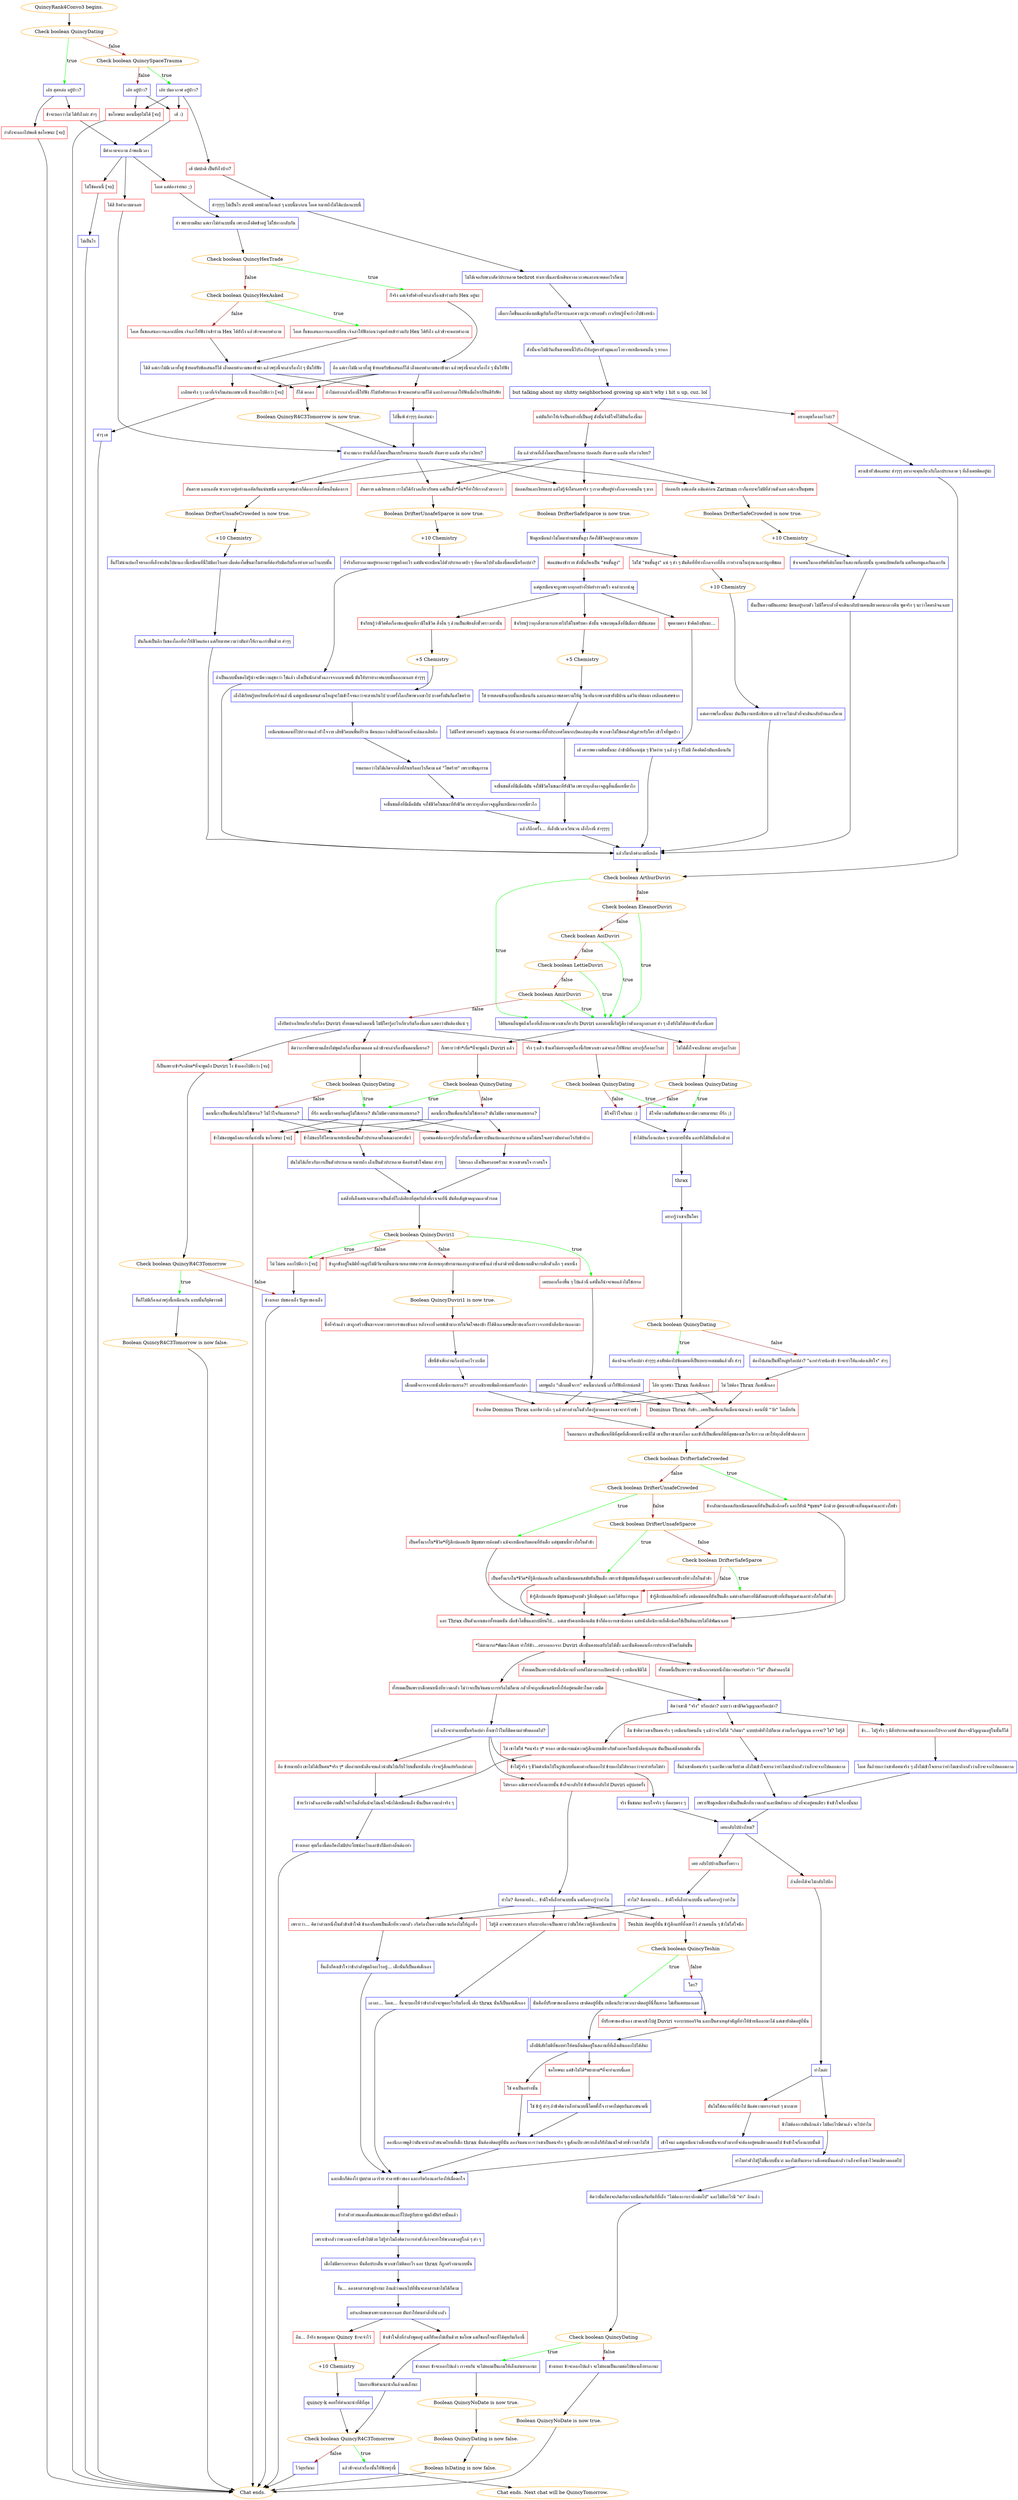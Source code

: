 digraph {
	"QuincyRank4Convo3 begins." [color=orange];
		"QuincyRank4Convo3 begins." -> j1110621203;
	j1110621203 [label="Check boolean QuincyDating",color=orange];
		j1110621203 -> j2125112749 [label=true,color=green];
		j1110621203 -> j1696378742 [label=false,color=brown];
	j2125112749 [label="เอ้ย สุดหล่อ อยู่ป่าว?",shape=box,color=blue];
		j2125112749 -> j2639516418;
		j2125112749 -> j2901916571;
	j1696378742 [label="Check boolean QuincySpaceTrauma",color=orange];
		j1696378742 -> j661620272 [label=true,color=green];
		j1696378742 -> j1390329203 [label=false,color=brown];
	j2639516418 [label="ข้าจะบอกว่าไม่ ได้ยังไงล่ะ ฮ่าๆ",shape=box,color=red];
		j2639516418 -> j1213367439;
	j2901916571 [label="กำลังจะออกไปพอดี ขอโทษนะ [จบ]",shape=box,color=red];
		j2901916571 -> "Chat ends.";
	j661620272 [label="เอ้ย ปมอวกาศ อยู่ป่าว?",shape=box,color=blue];
		j661620272 -> j3184922246;
		j661620272 -> j3583048174;
		j661620272 -> j811009126;
	j1390329203 [label="เอ้ย อยู่ป่าว?",shape=box,color=blue];
		j1390329203 -> j3583048174;
		j1390329203 -> j811009126;
	j1213367439 [label="มีคำถามจะถาม ถ้าพอมีเวลา",shape=box,color=blue];
		j1213367439 -> j507681295;
		j1213367439 -> j2060281984;
		j1213367439 -> j3593917773;
	"Chat ends." [color=orange];
	j3184922246 [label="เฮ้ ปมปกติ เป็นยังไงบ้าง?",shape=box,color=red];
		j3184922246 -> j3141505212;
	j3583048174 [label="เฮ้ :)",shape=box,color=red];
		j3583048174 -> j1213367439;
	j811009126 [label="ขอโทษนะ ตอนนี้คุยไม่ได้ [จบ]",shape=box,color=red];
		j811009126 -> "Chat ends.";
	j507681295 [label="ได้สิ ยิงคำถามมาเลย",shape=box,color=red];
		j507681295 -> j3018079212;
	j2060281984 [label="โอเค แต่ต้องจ่ายนะ ;)",shape=box,color=red];
		j2060281984 -> j3406940755;
	j3593917773 [label="ไม่ใช่ตอนนี้ [จบ]",shape=box,color=red];
		j3593917773 -> j4092317258;
	j3141505212 [label="ฮ่าๆๆๆๆ ไม่เป็นไร สบายดี เคยผ่านเรื่องแย่ ๆ แบบนี้มาก่อน โอเค หมายถึงไม่ได้แปลกแบบนี้",shape=box,color=blue];
		j3141505212 -> j1956060453;
	j3018079212 [label="คำถามแรก ย่านที่เอ็งโตมาเป็นแบบไหนเหรอ ปลอดภัย อันตราย แออัด หรือว่าเงียบ?",shape=box,color=blue];
		j3018079212 -> j3837298628;
		j3018079212 -> j1001715905;
		j3018079212 -> j2697259838;
		j3018079212 -> j745014139;
	j3406940755 [label="ฮ่า พยายามดีนะ แต่เราไม่ทำแบบนั้น เพราะเอ็งติดข้าอยู่ ไม่ใช่ทางกลับกัน",shape=box,color=blue];
		j3406940755 -> j3044209487;
	j4092317258 [label="ไม่เป็นไร",shape=box,color=blue];
		j4092317258 -> "Chat ends.";
	j1956060453 [label="ไม่ได้เจอกับพวกสัตว์ประหลาด techrot ห่าเหวนี่และนักเดินทางอวกาศและอนาคตอะไรก็ตาม",shape=box,color=blue];
		j1956060453 -> j3168669495;
	j3837298628 [label="ปลอดภัย แต่แออัด แม้แต่ก่อน Zariman เราก็แทบจะไม่มีที่ส่วนตัวเลย แต่เราเป็นชุมชน",shape=box,color=red];
		j3837298628 -> j1649006949;
	j1001715905 [label="อันตราย และแออัด พวกเราอยู่อย่างแออัดกันแน่นขนัด และทุกคนต่างก็ต้องการสิ่งที่คนอื่นต้องการ",shape=box,color=red];
		j1001715905 -> j3952933384;
	j2697259838 [label="อันตราย แต่เงียบสงบ เราไม่ได้กังวลเกี่ยวกับคน แต่เป็นสิ่ง*อื่น*ที่ทำให้เรากลัวมากกว่า",shape=box,color=red];
		j2697259838 -> j3722789498;
	j745014139 [label="ปลอดภัยและเงียบสงบ แต่ไม่รู้จักใครเลยจริง ๆ เราอาศัยอยู่ห่างไกลจากคนอื่น ๆ มาก",shape=box,color=red];
		j745014139 -> j1419033118;
	j3044209487 [label="Check boolean QuincyHexTrade",color=orange];
		j3044209487 -> j215195972 [label=true,color=green];
		j3044209487 -> j2949866697 [label=false,color=brown];
	j3168669495 [label="เมื่อเราโตขึ้นและต้องเผชิญกับเรื่องไร้สาระและความวุ่นวายรอบตัว เราเรียนรู้ที่จะก้าวไปข้างหน้า",shape=box,color=blue];
		j3168669495 -> j1885273045;
	j1649006949 [label="Boolean DrifterSafeCrowded is now true.",color=orange];
		j1649006949 -> j1805898709;
	j3952933384 [label="Boolean DrifterUnsafeCrowded is now true.",color=orange];
		j3952933384 -> j3227744384;
	j3722789498 [label="Boolean DrifterUnsafeSparce is now true.",color=orange];
		j3722789498 -> j2798999890;
	j1419033118 [label="Boolean DrifterSafeSparce is now true.",color=orange];
		j1419033118 -> j2235428000;
	j215195972 [label="ก็จริง แต่เจ้ายังค้างที่จะเล่าเรื่องเข้าร่วมกับ Hex อยู่นะ",shape=box,color=red];
		j215195972 -> j2919751143;
	j2949866697 [label="Check boolean QuincyHexAsked",color=orange];
		j2949866697 -> j1048762524 [label=true,color=green];
		j2949866697 -> j4157599547 [label=false,color=brown];
	j1885273045 [label="ดังนั้นจะไม่มีวันเห็นชายคนนี้ไปร้องไห้อยู่ตรงหัวมุมและโวยวายเหมือนคนอื่น ๆ หรอก",shape=box,color=blue];
		j1885273045 -> j3789167958;
	j1805898709 [label="+10 Chemistry",color=orange];
		j1805898709 -> j1810594893;
	j3227744384 [label="+10 Chemistry",color=orange];
		j3227744384 -> j949863627;
	j2798999890 [label="+10 Chemistry",color=orange];
		j2798999890 -> j738963839;
	j2235428000 [label="ฟังดูเหมือนถ้าไม่โตมาย่านชนชั้นสูง ก็คงใช้ชีวิตอยู่ท่ามกลางชนบท",shape=box,color=blue];
		j2235428000 -> j1088260512;
		j2235428000 -> j3452685679;
	j2919751143 [label="อือ แต่เราไม่มีเวลาทั้งคู่ ข้ายอมรับข้อเสนอก็ได้ เอ็งตอบคำถามของข้ามา แล้วพรุ่งนี้จะเล่าเรื่องโง่ ๆ นั่นให้ฟัง",shape=box,color=blue];
		j2919751143 -> j1680366763;
		j2919751143 -> j3288103602;
		j2919751143 -> j2987565930;
	j1048762524 [label="โอเค งั้นขอเสนอการแลกเปลี่ยน เจ้าเล่าให้ฟังก่อนว่าสุดท้ายเข้าร่วมกับ Hex ได้ยังไง แล้วข้าจะตอบคำถาม",shape=box,color=red];
		j1048762524 -> j1854366593;
	j4157599547 [label="โอเค งั้นขอเสนอการแลกเปลี่ยน เจ้าเล่าให้ฟังว่าเข้าร่วม Hex ได้ยังไง แล้วข้าจะตอบคำถาม",shape=box,color=red];
		j4157599547 -> j1854366593;
	j3789167958 [label="but talking about my shitty neighborhood growing up ain't why i hit u up, cuz. lol",shape=box,color=blue];
		j3789167958 -> j4248965532;
		j3789167958 -> j2341068754;
	j1810594893 [label="ข้าเจอคนในกองทัพที่เติบโตมาในสถานที่แบบนั้น ทุกคนเบียดอัดกัน แต่ก็คอยดูแลกันและกัน",shape=box,color=blue];
		j1810594893 -> j4243453536;
	j949863627 [label="งั้นก็ไม่น่าแปลกใจหรอกที่เอ็งจะเดินไปมาแถวนี้เหมือนที่นี่ไม่มีอะไรเลย เมื่อต้องโตขึ้นมาในย่านที่ต้องรับมือกับเรื่องห่าเหวอะไรแบบนั้น",shape=box,color=blue];
		j949863627 -> j128733214;
	j738963839 [label="ที่จริงก็อยากถามอยู่หรอกนะว่าพูดถึงอะไร แต่มันจะเหมือนไอ้ตัวประหลาดบ้า ๆ ที่คลานไปทั่วเมืองนี้ตอนนี้หรือเปล่า?",shape=box,color=blue];
		j738963839 -> j2192562518;
	j1088260512 [label="ไม่ใช่ \"ชนชั้นสูง\" แน่ ๆ ฮ่า ๆ มันคือที่ที่ห่างไกลจากที่อื่น เราทำงานในทุ่งนาและปลูกพืชผล",shape=box,color=red];
		j1088260512 -> j1625656875;
	j3452685679 [label="พ่อแม่ของข้ารวย ดังนั้นก็คงเป็น \"ชนชั้นสูง\"",shape=box,color=red];
		j3452685679 -> j436439780;
	j1680366763 [label="ก็ได้ ตกลง",shape=box,color=red];
		j1680366763 -> j3795885501;
	j3288103602 [label="ถ้าไม่อยากเล่าเรื่องนี้ให้ฟัง ก็ไม่บังคับหรอก ข้าจะตอบคำถามก็ได้ และถ้าอยากเล่าให้ฟังเมื่อไหร่ก็ยินดีรับฟัง",shape=box,color=red];
		j3288103602 -> j1314991918;
	j2987565930 [label="เกลียดจริง ๆ เวลาที่เจ้าเริ่มเล่นเกมพวกนี้ ข้าออกไปดีกว่า [จบ]",shape=box,color=red];
		j2987565930 -> j475344379;
	j1854366593 [label="ได้สิ แต่เราไม่มีเวลาทั้งคู่ ข้ายอมรับข้อเสนอก็ได้ เอ็งตอบคำถามของข้ามา แล้วพรุ่งนี้จะเล่าเรื่องโง่ ๆ นั่นให้ฟัง",shape=box,color=blue];
		j1854366593 -> j1680366763;
		j1854366593 -> j3288103602;
		j1854366593 -> j2987565930;
	j4248965532 [label="อยากคุยเรื่องอะไรล่ะ?",shape=box,color=red];
		j4248965532 -> j660640587;
	j2341068754 [label="แต่มันก็ทำให้เจ้าเป็นอย่างที่เป็นอยู่ ดังนั้นจึงดีใจที่ได้ยินเรื่องนี้นะ",shape=box,color=red];
		j2341068754 -> j2455524606;
	j4243453536 [label="นั่นเป็นความฝันเลยนะ มีคนอยู่รอบตัว ไม่มีใครกลัวที่จะเดินกลับบ้านคนเดียวตอนกลางคืน พูดจริง ๆ นะว่าโคตรอิจฉาเลย",shape=box,color=blue];
		j4243453536 -> j674310528;
	j128733214 [label="มันก็แค่เป็นอีกวันของโลกที่ทำให้ชีวิตแย่ลง แต่ก็หมายความว่ามันทำให้เราแกร่งขึ้นด้วย ฮ่าๆๆ",shape=box,color=blue];
		j128733214 -> j674310528;
	j2192562518 [label="ถ้าเป็นแบบนั้นขอไม่รู้น่าจะมีความสุขกว่า ใช่แล้ว เอ็งเป็นนักล่าตัวฉกาจจากอนาคตนี่ มันให้บรรยากาศแบบนั้นออกมาเลย ฮ่าๆๆๆ",shape=box,color=blue];
		j2192562518 -> j674310528;
	j1625656875 [label="+10 Chemistry",color=orange];
		j1625656875 -> j1592415520;
	j436439780 [label="แต่ดูเหมือนจะถูกพรากทุกอย่างไปอย่างรวดเร็ว คงลำบากน่าดู",shape=box,color=blue];
		j436439780 -> j740172798;
		j436439780 -> j993899753;
		j436439780 -> j3818080381;
	j3795885501 [label="Boolean QuincyR4C3Tomorrow is now true.",color=orange];
		j3795885501 -> j3018079212;
	j1314991918 [label="ไอ้ขี้แพ้ ฮ่าๆๆๆ ล้อเล่นน่า",shape=box,color=blue];
		j1314991918 -> j3018079212;
	j475344379 [label="ฮ่าๆ เค",shape=box,color=blue];
		j475344379 -> "Chat ends.";
	j660640587 [label="ตรงเข้าหัวข้อเลยนะ ฮ่าๆๆๆ อยากจะคุยเกี่ยวกับโลกประหลาด ๆ ที่เอ็งเคยติดอยู่น่ะ",shape=box,color=blue];
		j660640587 -> j3208860544;
	j2455524606 [label="อืม แล้วย่านที่เอ็งโตมาเป็นแบบไหนเหรอ ปลอดภัย อันตราย แออัด หรือว่าเงียบ?",shape=box,color=blue];
		j2455524606 -> j3837298628;
		j2455524606 -> j1001715905;
		j2455524606 -> j2697259838;
		j2455524606 -> j745014139;
	j674310528 [label="แล้วก็มาถึงคำถามที่เหลือ",shape=box,color=blue];
		j674310528 -> j3208860544;
	j1592415520 [label="แต่เคารพเรื่องนั้นนะ มันเป็นงานหนักชิบหาย แม้ว่าจะไม่กลัวที่จะเดินกลับบ้านเองก็ตาม",shape=box,color=blue];
		j1592415520 -> j674310528;
	j740172798 [label="พูดตามตรง ข้าคิดถึงมันนะ...",shape=box,color=red];
		j740172798 -> j4137183872;
	j993899753 [label="ข้าเรียนรู้ว่าทุกสิ่งสามารถหายไปได้ในพริบตา ดังนั้น จงขอบคุณสิ่งที่มีเมื่อเรามีมันเสมอ",shape=box,color=red];
		j993899753 -> j3899851327;
	j3818080381 [label="ข้าเรียนรู้ว่าชีวิตคือเรื่องของผู้คนที่เรามีในชีวิต สิ่งอื่น ๆ ล้วนเป็นเพียงสิ่งชั่วคราวเท่านั้น",shape=box,color=red];
		j3818080381 -> j3644685008;
	j3208860544 [label="Check boolean ArthurDuviri",color=orange];
		j3208860544 -> j3975205473 [label=true,color=green];
		j3208860544 -> j2662897944 [label=false,color=brown];
	j4137183872 [label="เฮ้ เคารพความคิดนั้นนะ ถ้าข้ามีที่นอนนุ่ม ๆ ชีวิตง่าย ๆ แล้วจู่ ๆ ก็ไม่มี ก็คงคิดถึงมันเหมือนกัน",shape=box,color=blue];
		j4137183872 -> j674310528;
	j3899851327 [label="+5 Chemistry",color=orange];
		j3899851327 -> j706937251;
	j3644685008 [label="+5 Chemistry",color=orange];
		j3644685008 -> j2273534513;
	j3975205473 [label="ได้ยินคนอื่นพูดถึงเรื่องที่เอ็งบอกพวกเขาเกี่ยวกับ Duviri และตอนนี้เริ่มรู้สึกว่าตัวเองถูกละเลย ฮ่า ๆ เอ็งยังไม่ได้บอกข้าเรื่องนี้เลย",shape=box,color=blue];
		j3975205473 -> j3491073814;
		j3975205473 -> j2516243385;
	j2662897944 [label="Check boolean EleanorDuviri",color=orange];
		j2662897944 -> j3975205473 [label=true,color=green];
		j2662897944 -> j1761927700 [label=false,color=brown];
	j706937251 [label="ใช่ ยายสอนข้าแบบนั้นเหมือนกัน และแสดงภาพสงครามให้ดู วินาทีแรกพวกเขายังมีบ้าน แต่วินาทีต่อมา เหลือแค่เศษซาก",shape=box,color=blue];
		j706937251 -> j2361124359;
	j2273534513 [label="เอ็งได้เรียนรู้บทเรียนที่แท้จริงแล้วนี่ แต่ดูเหมือนคนส่วนใหญ่จะไม่เข้าใจจนกว่าจะสายเกินไป บางครั้งโลกก็พาพวกเขาไป บางครั้งมันก็แค่โชคร้าย",shape=box,color=blue];
		j2273534513 -> j2934192510;
	j3491073814 [label="ไม่ได้ตั้งใจจะเลี่ยงนะ อยากรู้อะไรล่ะ",shape=box,color=red];
		j3491073814 -> j4028258358;
	j2516243385 [label="ก็เพราะว่าข้า*เบื่อ*ที่จะพูดถึง Duviri แล้ว",shape=box,color=red];
		j2516243385 -> j3251882892;
	j1761927700 [label="Check boolean AoiDuviri",color=orange];
		j1761927700 -> j3975205473 [label=true,color=green];
		j1761927700 -> j2107879448 [label=false,color=brown];
	j2361124359 [label="ไม่มีใครช่วยครอบครัว xaymaca ที่น่าสงสารเลยขณะที่ทั้งประเทศโดนระเบิดถล่มทุกคืน พวกเขาไม่ใช่คนสำคัญสำหรับใคร เข้าใจที่พูดป่าว",shape=box,color=blue];
		j2361124359 -> j1419166595;
	j2934192510 [label="เหมือนพ่อตอนที่ไปทำงานแล้วหัวใจวาย เสียชีวิตบนพื้นที่ร้าน มีคนบอกว่าเสียชีวิตก่อนที่จะล้มลงเสียอีก",shape=box,color=blue];
		j2934192510 -> j605867602;
	j4028258358 [label="Check boolean QuincyDating",color=orange];
		j4028258358 -> j310787304 [label=true,color=green];
		j4028258358 -> j3829716261 [label=false,color=brown];
	j3251882892 [label="Check boolean QuincyDating",color=orange];
		j3251882892 -> j2089450515 [label=true,color=green];
		j3251882892 -> j3062009100 [label=false,color=brown];
	j2107879448 [label="Check boolean LettieDuviri",color=orange];
		j2107879448 -> j3975205473 [label=true,color=green];
		j2107879448 -> j22861446 [label=false,color=brown];
	j1419166595 [label="จงชื่นชมสิ่งที่มีเมื่อมีมัน จงใช้ชีวิตในขณะที่ยังชีวิต เพราะทุกสิ่งอาจสูญสิ้นเมื่อเหนี่ยวไก",shape=box,color=blue];
		j1419166595 -> j1752896255;
	j605867602 [label="หมอบอกว่าไม่ได้เกิดจากสิ่งที่กินหรืออะไรก็ตาม แค่ \"โชคร้าย\" เพราะพันธุกรรม",shape=box,color=blue];
		j605867602 -> j463802212;
	j310787304 [label="ดีใจที่ความสัมพันธ์ของเรามีความหมายนะ ที่รัก ;)",shape=box,color=blue];
		j310787304 -> j1551017215;
	j3829716261 [label="ดีใจที่ไว้ใจกันนะ :)",shape=box,color=blue];
		j3829716261 -> j1551017215;
	j2089450515 [label="ที่รัก ตอนนี้เราคบกันอยู่ไม่ใช่เหรอ? มันไม่มีความหมายเลยเหรอ?",shape=box,color=blue];
		j2089450515 -> j3519824520;
		j2089450515 -> j1884475107;
		j2089450515 -> j1701333292;
	j3062009100 [label="ตอนนี้เราเป็นเพื่อนกันไม่ใช่เหรอ? มันไม่มีความหมายเลยเหรอ?",shape=box,color=blue];
		j3062009100 -> j3519824520;
		j3062009100 -> j1884475107;
		j3062009100 -> j1701333292;
	j22861446 [label="Check boolean AmirDuviri",color=orange];
		j22861446 -> j3975205473 [label=true,color=green];
		j22861446 -> j1663942884 [label=false,color=brown];
	j1752896255 [label="แล้วก็อีกครั้ง... ที่เอ็งมีเวลาเวียนวน เอ็งโกงนี่ ฮ่าๆๆๆๆ",shape=box,color=blue];
		j1752896255 -> j674310528;
	j463802212 [label="จงชื่นชมสิ่งที่มีเมื่อมีมัน จงใช้ชีวิตในขณะที่ยังชีวิต เพราะทุกสิ่งอาจสูญสิ้นเหมือนการเหนี่ยวไก",shape=box,color=blue];
		j463802212 -> j1752896255;
	j1551017215 [label="ข้าได้ยินเรื่องแปลก ๆ มากมายที่นั่น และยังได้ยินชื่ออีกด้วย",shape=box,color=blue];
		j1551017215 -> j2957852833;
	j3519824520 [label="ทุกคนแค่ต้องการรู้เกี่ยวกับเรื่องนี้เพราะมันแปลกและประหลาด แต่ไม่สนใจเลยว่ามันทำอะไรกับข้าบ้าง",shape=box,color=red];
		j3519824520 -> j3089938669;
	j1884475107 [label="ข้าไม่ชอบให้ใครมาแหย่เหมือนเป็นตัวประหลาดในคณะละครสัตว์",shape=box,color=red];
		j1884475107 -> j2024419539;
	j1701333292 [label="ข้าไม่ชอบพูดถึงสถานที่แห่งนั้น ขอโทษนะ [จบ]",shape=box,color=red];
		j1701333292 -> "Chat ends.";
	j1663942884 [label="เอ็งปิดปากเงียบเกี่ยวกับเรื่อง Duviri ทั้งหมดจนถึงตอนนี้ ไม่มีใครรู้อะไรเกี่ยวกับเรื่องนี้เลย แสดงว่ามันต้องดีแน่ ๆ",shape=box,color=blue];
		j1663942884 -> j3202648506;
		j1663942884 -> j930017436;
		j1663942884 -> j3565809503;
	j2957852833 [label="thrax",shape=box,color=blue];
		j2957852833 -> j227466705;
	j3089938669 [label="ไม่หรอก เอ็งเป็นครอบครัวนะ พวกเขาสนใจ เราสนใจ",shape=box,color=blue];
		j3089938669 -> j52824459;
	j2024419539 [label="มันไม่ได้เกี่ยวกับการเป็นตัวประหลาด หมายถึง เอ็งเป็นตัวประหลาด คืออย่าเข้าใจผิดนะ ฮ่าๆๆ",shape=box,color=blue];
		j2024419539 -> j52824459;
	j3202648506 [label="จริง ๆ แล้ว ข้าแค่ไม่อยากคุยเรื่องนี้กับพวกเขา แต่จะเล่าให้ฟังนะ อยากรู้เรื่องอะไรล่ะ",shape=box,color=red];
		j3202648506 -> j4054018249;
	j930017436 [label="คิดว่าการที่พยายามเลี่ยงไม่พูดถึงเรื่องนั้นมาตลอด แล้วข้าจะเล่าเรื่องนั้นตอนนี้เหรอ?",shape=box,color=red];
		j930017436 -> j980219118;
	j3565809503 [label="ก็เป็นเพราะข้า*เกลียด*ที่จะพูดถึง Duviri ไง ข้าออกไปดีกว่า [จบ]",shape=box,color=red];
		j3565809503 -> j1924226695;
	j227466705 [label="อยากรู้ว่าเขาเป็นใคร",shape=box,color=blue];
		j227466705 -> j3202204897;
	j52824459 [label="แต่สิ่งที่เอ็งเคยเจอมาอาจเป็นสิ่งที่ใกล้เคียงที่สุดกับสิ่งที่เราเจอที่นี่ มันคือสัญชาตญาณเอาตัวรอด",shape=box,color=blue];
		j52824459 -> j1122336832;
	j4054018249 [label="Check boolean QuincyDating",color=orange];
		j4054018249 -> j310787304 [label=true,color=green];
		j4054018249 -> j3829716261 [label=false,color=brown];
	j980219118 [label="Check boolean QuincyDating",color=orange];
		j980219118 -> j2089450515 [label=true,color=green];
		j980219118 -> j2913350732 [label=false,color=brown];
	j1924226695 [label="Check boolean QuincyR4C3Tomorrow",color=orange];
		j1924226695 -> j3716214285 [label=true,color=green];
		j1924226695 -> j341971771 [label=false,color=brown];
	j3202204897 [label="Check boolean QuincyDating",color=orange];
		j3202204897 -> j659556294 [label=true,color=green];
		j3202204897 -> j3158844181 [label=false,color=brown];
	j1122336832 [label="Check boolean QuincyDuviri1",color=orange];
		j1122336832 -> j3674531538 [label=true,color=green];
		j1122336832 -> j818384993 [label=true,color=green];
		j1122336832 -> j1197668371 [label=false,color=brown];
		j1122336832 -> j818384993 [label=false,color=brown];
	j2913350732 [label="ตอนนี้เราเป็นเพื่อนกันไม่ใช่เหรอ? ไม่ไว้ใจกันเลยเหรอ?",shape=box,color=blue];
		j2913350732 -> j3519824520;
		j2913350732 -> j1884475107;
		j2913350732 -> j1701333292;
	j3716214285 [label="งั้นก็ไม่มีเรื่องเล่าพรุ่งนี้เหมือนกัน แบบนั้นก็ยุติธรรมดี",shape=box,color=blue];
		j3716214285 -> j6393619;
	j341971771 [label="ช่างเหอะ ปมของเอ็ง ปัญหาของเอ็ง",shape=box,color=blue];
		j341971771 -> "Chat ends.";
	j659556294 [label="ต้องอิจฉาหรือเปล่า ฮ่าๆๆๆ สงสัยต้องไปซ้อมคนที่เป็นบทบาทสมมติแล้วมั้ง ฮ่าๆ",shape=box,color=blue];
		j659556294 -> j2039431889;
	j3158844181 [label="ต้องไปเล่นเป็นพี่ใหญ่หรือเปล่า? \"แกทำร้ายน้องข้า ข้าจะทำให้แกต้องเสียใจ\" ฮ่าๆ",shape=box,color=blue];
		j3158844181 -> j1989570153;
	j3674531538 [label="เคยบอกเรื่องพื้น ๆ ไปแล้วนี่ แค่นั้นก็น่าจะพอแล้วไม่ใช่เหรอ",shape=box,color=red];
		j3674531538 -> j1614432096;
	j818384993 [label="ไม่ ไม่สน ออกไปดีกว่า [จบ]",shape=box,color=red];
		j818384993 -> j341971771;
	j1197668371 [label="ข้าถูกขังอยู่ในมิติที่วนลูปไม่มีวันจบสิ้นมานานหลายศตวรรษ ต้องทนทุกข์ทรมานและถูกฆ่าตายซ้ำแล้วซ้ำเล่าด้วยน้ำมือของเผด็จการเด็กตัวเล็ก ๆ คนหนึ่ง",shape=box,color=red];
		j1197668371 -> j3808625771;
	j6393619 [label="Boolean QuincyR4C3Tomorrow is now false.",color=orange];
		j6393619 -> "Chat ends.";
	j2039431889 [label="โอ้ย ทุเรศน่า Thrax ก็แค่เด็กเอง",shape=box,color=red];
		j2039431889 -> j59656085;
		j2039431889 -> j3507577502;
	j1989570153 [label="ไม่ ไม่ต้อง Thrax ก็แค่เด็กเอง",shape=box,color=red];
		j1989570153 -> j3507577502;
		j1989570153 -> j59656085;
	j1614432096 [label="เคยพูดถึง \"เด็กเผด็จการ\" คนนี้มาก่อนนี่ เล่าให้ฟังอีกหน่อยสิ",shape=box,color=blue];
		j1614432096 -> j3507577502;
		j1614432096 -> j59656085;
	j3808625771 [label="Boolean QuincyDuviri1 is now true.",color=orange];
		j3808625771 -> j2152134003;
	j59656085 [label="ข้าเกลียด Dominus Thrax และคิดว่าลึก ๆ แล้วบางส่วนในตัวก็คงรู้มาตลอดว่าเขาจะทำร้ายข้า",shape=box,color=red];
		j59656085 -> j2637265882;
	j3507577502 [label="Dominus Thrax กับข้า...เคยเป็นเพื่อนกันเมื่อนานมาแล้ว ตอนที่มี \"วัย\" ไล่เลี่ยกัน",shape=box,color=red];
		j3507577502 -> j2637265882;
	j2152134003 [label="ซึ่งที่จริงแล้ว เขาถูกสร้างขึ้นมาจากความทรงจำของข้าเอง หลังจากที่วอยด์เข้ามาภายในจิตใจของข้า ก็ได้ดึงเอาเศษเสี้ยวของเรื่องราวจากหนังสือนิทานออกมา",shape=box,color=red];
		j2152134003 -> j1743112532;
	j2637265882 [label="ในตอนแรก เขาเป็นเพื่อนที่ดีที่สุดที่เด็กคนหนึ่งจะมีได้ เขาเป็นราชาแห่งโลก และข้าก็เป็นเพื่อนที่ดีที่สุดของเขาในจักรวาล เขาให้ทุกสิ่งที่ข้าต้องการ",shape=box,color=red];
		j2637265882 -> j2715939018;
	j1743112532 [label="เชี่ยนี่ข้าเพิ่งอ่านเรื่องบ้าอะไรวะเนี่ย",shape=box,color=blue];
		j1743112532 -> j1169797159;
	j2715939018 [label="Check boolean DrifterSafeCrowded",color=orange];
		j2715939018 -> j3771909994 [label=true,color=green];
		j2715939018 -> j1465014573 [label=false,color=brown];
	j1169797159 [label="เด็กเผด็จการจากหนังสือนิทานเหรอ?! อยากอธิบายเพิ่มอีกหน่อยหรือเปล่า",shape=box,color=blue];
		j1169797159 -> j3507577502;
		j1169797159 -> j59656085;
	j3771909994 [label="ข้ากลับมาปลอดภัยเหมือนตอนที่ยังเป็นเด็กอีกครั้ง และก็ยังมี *ชุมชน* อีกด้วย ผู้คนรอบข้างเห็นคุณค่าและห่วงใยข้า",shape=box,color=red];
		j3771909994 -> j83137264;
	j1465014573 [label="Check boolean DrifterUnsafeCrowded",color=orange];
		j1465014573 -> j1993215508 [label=true,color=green];
		j1465014573 -> j2277290406 [label=false,color=brown];
	j83137264 [label="และ Thrax เป็นตัวแทนของทั้งหมดนั่น เมื่อข้าโตขึ้นและเปลี่ยนไป... แต่เขายังคงเหมือนเดิม ข้าก็ต้องการเขาน้อยลง แต่หนังสือนิทานที่เด็กน้อยใช้เป็นต้นแบบไม่ได้พัฒนาเลย",shape=box,color=red];
		j83137264 -> j4004191266;
	j1993215508 [label="เป็นครั้งแรกใน*ชีวิต*ที่รู้สึกปลอดภัย มีชุมชมรายล้อมตัว แม้จะเหมือนกับตอนที่ยังเด็ก แต่ชุมชนนี้ห่วงใยในตัวข้า",shape=box,color=red];
		j1993215508 -> j83137264;
	j2277290406 [label="Check boolean DrifterUnsafeSparce",color=orange];
		j2277290406 -> j2919560192 [label=true,color=green];
		j2277290406 -> j3538777462 [label=false,color=brown];
	j4004191266 [label="*ไม่สามารถ*พัฒนาได้เลย ทำให้ข้า...อยากออกจาก Duviri เด็กนั่นคงยอมรับไม่ได้มั้ง และนั่นคือตอนที่การประหารชีวิตเริ่มต้นขึ้น",shape=box,color=red];
		j4004191266 -> j4215789302;
		j4004191266 -> j1846642604;
		j4004191266 -> j912176164;
	j2919560192 [label="เป็นครั้งแรกใน*ชีวิต*ที่รู้สึกปลอดภัย แต่ไม่เหมือนตอนสมัยยังเป็นเด็ก เพราะข้ามีชุมชนที่เห็นคุณค่า และมีคนรอบข้างที่ห่วงใยในตัวข้า",shape=box,color=red];
		j2919560192 -> j83137264;
	j3538777462 [label="Check boolean DrifterSafeSparce",color=orange];
		j3538777462 -> j995984955 [label=true,color=green];
		j3538777462 -> j2357535232 [label=false,color=brown];
	j4215789302 [label="ทั้งหมดนี้เป็นเพราะราชาเด็กเกเรคนหนึ่งไม่อาจยอมรับคำว่า \"ไม่\" เป็นคำตอบได้",shape=box,color=red];
		j4215789302 -> j12922559;
	j1846642604 [label="ทั้งหมดเป็นเพราะหนังสือนิทานที่วอยด์ไม่สามารถเปิดหน้าซ้ำ ๆ เหมือนซีดีได้",shape=box,color=red];
		j1846642604 -> j12922559;
	j912176164 [label="ทั้งหมดเป็นเพราะเด็กคนหนึ่งที่หวาดกลัว ไม่ว่าจะเป็นจินตนาการหรือไม่ก็ตาม กลัวที่จะถูกเพื่อนสนิททิ้งให้อยู่คนเดียวในความมืด",shape=box,color=red];
		j912176164 -> j1283598679;
	j995984955 [label="ข้ารู้สึกปลอดภัยอีกครั้ง เหมือนตอนที่ยังเป็นเด็ก แต่ต่างกันตรงที่มีสังคมรอบข้างที่เห็นคุณค่าและห่วงใยในตัวข้า",shape=box,color=red];
		j995984955 -> j83137264;
	j2357535232 [label="ข้ารู้สึกปลอดภัย มีชุมชนอยู่รอบตัว รู้สึกมีคุณค่า และได้รับการดูแล",shape=box,color=red];
		j2357535232 -> j83137264;
	j12922559 [label="คิดว่าเขามี \"จริง\" หรือเปล่า? แบบว่า เขามีจิตวิญญาณหรือเปล่า?",shape=box,color=blue];
		j12922559 -> j933146655;
		j12922559 -> j3514487828;
		j12922559 -> j3797492489;
	j1283598679 [label="แล้วเอ็งจะทำแบบนั้นหรือเปล่า ทิ้งเขาไว้ในที่มืดตามลำพังตลอดไป?",shape=box,color=blue];
		j1283598679 -> j2091592169;
		j1283598679 -> j2473324502;
		j1283598679 -> j2757309420;
	j933146655 [label="อืม ข้าคิดว่าเขาเป็นคนจริง ๆ เหมือนกับคนอื่น ๆ แม้ว่าจะไม่ได้ \"เกิดมา\" แบบปกติทั่วไปก็ตาม ส่วนเรื่องวิญญาณ อาจจะ? ใช่? ไม่รู้สิ",shape=box,color=red];
		j933146655 -> j295216184;
	j3514487828 [label="ข้า... ไม่รู้จริง ๆ มีสิ่งประหลาดเข้ามาและออกไปจากวอยด์ มันอาจมีวิญญาณอยู่ในนั้นก็ได้",shape=box,color=red];
		j3514487828 -> j1888291574;
	j3797492489 [label="ไม่ เขาไม่ใช่ *คนจริง ๆ* หรอก เขามีอารมณ์ความรู้สึกแบบเดียวกับตัวละครในหนังสือทุกเล่ม มันเป็นแค่สิ่งสมมติเท่านั้น",shape=box,color=red];
		j3797492489 -> j2049175162;
	j2091592169 [label="ไม่หรอก แม้เขาจะทำเรื่องแบบนั้น ข้าก็จะกลับไป ข้ายังคงกลับไป Duviri อยู่บ่อยครั้ง",shape=box,color=red];
		j2091592169 -> j884562518;
	j2473324502 [label="อือ ข้าหมายถึง เขาไม่ได้เป็นคน*จริง ๆ* เมื่ออ่านหนังสือจบแล้วนำมันไปเก็บไว้บนชั้นหนังสือ เจ้าจะรู้สึกแย่หรือเปล่าล่ะ",shape=box,color=red];
		j2473324502 -> j2049175162;
	j2757309420 [label="ข้าไม่รู้จริง ๆ ชีวิตดำเนินไปในรูปแบบที่แตกต่างกันออกไป ข้าบอกไม่ได้หรอกว่าจะทำหรือไม่ทำ",shape=box,color=red];
		j2757309420 -> j4150664611;
	j295216184 [label="งั้นถ้าเขาคือคนจริง ๆ และมีความเจ็บปวด เอ็งไม่เข้าใจเหรอว่าทำไมเขาถึงกลัวว่าเอ็งจะจากไปตลอดกาล",shape=box,color=blue];
		j295216184 -> j1785365969;
	j1888291574 [label="โอเค งั้นถ้าบอกว่าเขาคือคนจริง ๆ เอ็งไม่เข้าใจเหรอว่าทำไมเขาถึงกลัวว่าเอ็งจะจากไปตลอดกาล",shape=box,color=blue];
		j1888291574 -> j1785365969;
	j2049175162 [label="ข้าหวังว่าตัวเองจะมีความมั่นใจทำในสิ่งที่แม้จะไม่แน่ใจนักได้เหมือนเอ็ง นั่นเป็นความกล้าจริง ๆ",shape=box,color=blue];
		j2049175162 -> j2536476355;
	j884562518 [label="ทำไม? คือหมายถึง... ข้าดีใจที่เอ็งทำแบบนั้น แต่ก็อยากรู้ว่าทำไม",shape=box,color=blue];
		j884562518 -> j1269110916;
		j884562518 -> j3026232814;
		j884562518 -> j1695720931;
	j4150664611 [label="จริง ชื่นชมนะ ขอบใจจริง ๆ ที่ตอบตรง ๆ",shape=box,color=blue];
		j4150664611 -> j858144049;
	j1785365969 [label="เพราะฟังดูเหมือนว่านั่นเป็นเด็กที่หวาดกลัวและมีพลังมาก กลัวที่จะอยู่คนเดียว ข้าเข้าใจเรื่องนั้นนะ",shape=box,color=blue];
		j1785365969 -> j858144049;
	j2536476355 [label="ช่างเหอะ คุยเรื่องนี้ต่อก็คงไม่มีประโยชน์อะไรและข้าก็มีอย่างอื่นต้องทำ",shape=box,color=blue];
		j2536476355 -> "Chat ends.";
	j1269110916 [label="เพราะว่า... คิดว่าส่วนหนึ่งในตัวข้าเข้าใจดี ข้าเองก็เคยเป็นเด็กที่หวาดกลัว กรีดร้องในความมืด ขอร้องไม่ให้ถูกทิ้ง",shape=box,color=red];
		j1269110916 -> j2075398280;
	j3026232814 [label="ไม่รู้สิ อาจเพราะสงสาร หรือบางทีอาจเป็นเพราะว่ามันให้ความรู้สึกเหมือนบ้าน",shape=box,color=red];
		j3026232814 -> j3927995590;
	j1695720931 [label="Teshin ติดอยู่ที่นั่น ข้ารู้สึกแย่ที่ทิ้งเขาไว้ ส่วนคนอื่น ๆ ข้าไม่ใส่ใจนัก",shape=box,color=red];
		j1695720931 -> j2789022856;
	j858144049 [label="เคยกลับไปบ้างไหม?",shape=box,color=blue];
		j858144049 -> j3363816493;
		j858144049 -> j1710914909;
	j2075398280 [label="งั้นเอ็งก็คงเข้าใจว่าข้ากำลังพูดถึงอะไรอยู่... เด็กนั่นก็เป็นแค่เด็กเอง",shape=box,color=blue];
		j2075398280 -> j3140780116;
	j3927995590 [label="เอาละ... โอเค... งั้นจะบอกให้ว่าข้ากำลังจะพูดอะไรกับเรื่องนี้ เด็ก thrax นั่นก็เป็นแค่เด็กเอง",shape=box,color=blue];
		j3927995590 -> j3140780116;
	j2789022856 [label="Check boolean QuincyTeshin",color=orange];
		j2789022856 -> j1382569034 [label=true,color=green];
		j2789022856 -> j2584925860 [label=false,color=brown];
	j3363816493 [label="เคย กลับไปบ้างเป็นครั้งคราว",shape=box,color=red];
		j3363816493 -> j2881003047;
	j1710914909 [label="ถ้าเลี่ยงได้จะไม่กลับไปอีก",shape=box,color=red];
		j1710914909 -> j1392464590;
	j3140780116 [label="และเด็กก็ต้องโง่ บุ่มบ่าม เลวร้าย ทำลายข้าวของ และกรีดร้องและร้องไห้เมื่อตกใจ",shape=box,color=blue];
		j3140780116 -> j2247687823;
	j1382569034 [label="นั่นคือที่ปรึกษาของเอ็งเหรอ เขาติดอยู่ที่นั่น เหมือนกับว่าพวกเราติดอยู่ที่นี่งั้นเหรอ ไม่เห็นเคยบอกเลย",shape=box,color=blue];
		j1382569034 -> j1797002199;
	j2584925860 [label="ใคร?",shape=box,color=blue];
		j2584925860 -> j1975604955;
	j2881003047 [label="ทำไม? คือหมายถึง... ข้าดีใจที่เอ็งทำแบบนั้น แต่ก็อยากรู้ว่าทำไม",shape=box,color=blue];
		j2881003047 -> j1695720931;
		j2881003047 -> j1269110916;
		j2881003047 -> j3026232814;
	j1392464590 [label="ทำไมล่ะ",shape=box,color=blue];
		j1392464590 -> j879722531;
		j1392464590 -> j1338295028;
	j2247687823 [label="ข้าทำตัวห่วยแตกตั้งแต่พ่อแม่ตายและก็ไปอยู่กับยาย พูดถึงฝันร้ายนั่นแล้ว",shape=box,color=blue];
		j2247687823 -> j2119434688;
	j1797002199 [label="เอ็งมีนิสัยไม่ดีที่ชอบทำให้คนอื่นติดอยู่ในสถานที่ที่เอ็งเดินออกไปได้สินะ",shape=box,color=blue];
		j1797002199 -> j2470817091;
		j1797002199 -> j2991427085;
	j1975604955 [label="ที่ปรึกษาของข้าเอง เขาตกเข้าไปสู่ Duviri จากระบบออริจิน และเป็นสาเหตุสำคัญที่ทำให้ข้าหนีออกมาได้ แต่เขายังติดอยู่ที่นั่น",shape=box,color=red];
		j1975604955 -> j1797002199;
	j879722531 [label="มันไม่ใช่สถานที่ที่น่าไป มีแต่ความทรงจำแย่ ๆ มากมาย",shape=box,color=red];
		j879722531 -> j2142466402;
	j1338295028 [label="ข้าไม่ต้องการมันอีกแล้ว ไม่มีอะไรมีค่าแล้ว จะไปทำไม",shape=box,color=red];
		j1338295028 -> j2217493905;
	j2119434688 [label="เพราะข้ากลัวว่าพวกเขาจะทิ้งข้าไปด้วย ไม่รู้ทำไมถึงคิดว่าการทำตัวงี่เง่าจะทำให้พวกเขาอยู่ใกล้ ๆ ฮ่า ๆ",shape=box,color=blue];
		j2119434688 -> j218099790;
	j2470817091 [label="ใช่ คงเป็นอย่างนั้น",shape=box,color=red];
		j2470817091 -> j2295129842;
	j2991427085 [label="ขอโทษนะ แต่ข้าไม่ได้*พยายาม*ที่จะทำแบบนี้เลย",shape=box,color=red];
		j2991427085 -> j2740374323;
	j2142466402 [label="เข้าใจนะ แต่ดูเหมือนว่าเด็กคนนั้นจะกลัวมากที่จะต้องอยู่คนเดียวตลอดไป ข้าเข้าใจเรื่องแบบนั้นดี",shape=box,color=blue];
		j2142466402 -> j3140780116;
	j2217493905 [label="ทำไมทำตัวไม่รู้ไม่ชี้แบบนั้นวะ มองไม่เห็นเหรอว่าเด็กคนนั้นแค่กลัวว่าเอ็งจะทิ้งเขาไว้คนเดียวตลอดไป",shape=box,color=blue];
		j2217493905 -> j3375279467;
	j218099790 [label="เด็กไม่มีตรรกะหรอก นั่นคือประเด็น พวกเขาไม่คิดอะไร และ thrax ก็ถูกสร้างมาแบบนั้น",shape=box,color=blue];
		j218099790 -> j2957866232;
	j2295129842 [label="ลองนึกภาพดูสิว่ามันจะน่ากลัวขนาดไหนที่เด็ก thrax นั่นต้องติดอยู่ที่นั่น ลองจินตนาการว่าเขาเป็นคนจริง ๆ ดูสักแป๊บ เพราะเอ็งก็ยังไม่แน่ใจด้วยซ้ำว่าเขาไม่ใช่",shape=box,color=blue];
		j2295129842 -> j3140780116;
	j2740374323 [label="ใช่ ข้ารู้ ฮ่าๆ ถ้าข้าคิดว่าเอ็งทำแบบนี้โดยตั้งใจ เราคงไม่คุยกันมากขนาดนี้",shape=box,color=blue];
		j2740374323 -> j2295129842;
	j3375279467 [label="คิดว่านั่นก็คงจะเกิดกับเราเหมือนกันทันทีที่เอ็ง \"ไม่ต้องการเราอีกต่อไป\" และไม่มีอะไรมี \"ค่า\" อีกแล้ว",shape=box,color=blue];
		j3375279467 -> j946669629;
	j2957866232 [label="งั้น... ลองสงสารเขาดูบ้างนะ ถึงแม้ว่าตอนไปที่นั่นจะสงสารเขาไม่ได้ก็ตาม",shape=box,color=blue];
		j2957866232 -> j360585127;
	j946669629 [label="Check boolean QuincyDating",color=orange];
		j946669629 -> j2793661453 [label=true,color=green];
		j946669629 -> j3236013630 [label=false,color=brown];
	j360585127 [label="อย่าเกลียดเขาเพราะเขาเหงาเลย มันทำให้คนทำสิ่งที่น่ากลัว",shape=box,color=blue];
		j360585127 -> j1606150718;
		j360585127 -> j104442140;
	j2793661453 [label="ช่างเหอะ ข้าจะออกไปแล้ว เราจบกัน จะไม่ยอมเป็นเกมให้เอ็งเล่นหรอกนะ",shape=box,color=blue];
		j2793661453 -> j2319655028;
	j3236013630 [label="ช่างเหอะ ข้าจะออกไปแล้ว จะไม่ยอมเป็นเกมต่อไปของเอ็งหรอกนะ",shape=box,color=blue];
		j3236013630 -> j1862430602;
	j1606150718 [label="ข้าเข้าใจสิ่งที่กำลังพูดอยู่ แต่ก็ยังคงไม่เห็นด้วย ขอโทษ แต่ก็ขอบใจนะที่ได้คุยกันเรื่องนี้",shape=box,color=red];
		j1606150718 -> j797729408;
	j104442140 [label="อืม... ก็จริง ขอบคุณนะ Quincy ข้าจะจำไว้",shape=box,color=red];
		j104442140 -> j1241725648;
	j2319655028 [label="Boolean QuincyNoDate is now true.",color=orange];
		j2319655028 -> j1884175600;
	j1862430602 [label="Boolean QuincyNoDate is now true.",color=orange];
		j1862430602 -> "Chat ends.";
	j797729408 [label="ไม่อยากฟังคำแนะนำก็แล้วแต่เอ็งนะ",shape=box,color=blue];
		j797729408 -> j1847547513;
	j1241725648 [label="+10 Chemistry",color=orange];
		j1241725648 -> j2088131645;
	j1884175600 [label="Boolean QuincyDating is now false.",color=orange];
		j1884175600 -> j1242024027;
	j1847547513 [label="Check boolean QuincyR4C3Tomorrow",color=orange];
		j1847547513 -> j3077792452 [label=true,color=green];
		j1847547513 -> j1272953368 [label=false,color=brown];
	j2088131645 [label="quincy-k คอยให้คำแนะนำที่ดีที่สุด",shape=box,color=blue];
		j2088131645 -> j1847547513;
	j1242024027 [label="Boolean IsDating is now false.",color=orange];
		j1242024027 -> "Chat ends.";
	j3077792452 [label="แล้วข้าจะเล่าเรื่องนั้นให้ฟังพรุ่งนี้",shape=box,color=blue];
		j3077792452 -> "Chat ends. Next chat will be QuincyTomorrow.";
	j1272953368 [label="ไว้คุยกันนะ",shape=box,color=blue];
		j1272953368 -> "Chat ends.";
	"Chat ends. Next chat will be QuincyTomorrow." [color=orange];
}